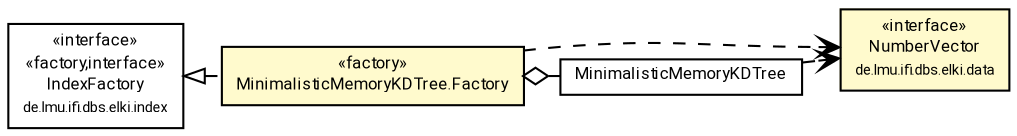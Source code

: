 #!/usr/local/bin/dot
#
# Class diagram 
# Generated by UMLGraph version R5_7_2-60-g0e99a6 (http://www.spinellis.gr/umlgraph/)
#

digraph G {
	graph [fontnames="svg"]
	edge [fontname="Roboto",fontsize=7,labelfontname="Roboto",labelfontsize=7,color="black"];
	node [fontname="Roboto",fontcolor="black",fontsize=8,shape=plaintext,margin=0,width=0,height=0];
	nodesep=0.15;
	ranksep=0.25;
	rankdir=LR;
	// de.lmu.ifi.dbs.elki.index.IndexFactory<V>
	c6957729 [label=<<table title="de.lmu.ifi.dbs.elki.index.IndexFactory" border="0" cellborder="1" cellspacing="0" cellpadding="2" href="../../../IndexFactory.html" target="_parent">
		<tr><td><table border="0" cellspacing="0" cellpadding="1">
		<tr><td align="center" balign="center"> &#171;interface&#187; </td></tr>
		<tr><td align="center" balign="center"> &#171;factory,interface&#187; </td></tr>
		<tr><td align="center" balign="center"> <font face="Roboto">IndexFactory</font> </td></tr>
		<tr><td align="center" balign="center"> <font face="Roboto" point-size="7.0">de.lmu.ifi.dbs.elki.index</font> </td></tr>
		</table></td></tr>
		</table>>, URL="../../../IndexFactory.html"];
	// de.lmu.ifi.dbs.elki.data.NumberVector
	c6957794 [label=<<table title="de.lmu.ifi.dbs.elki.data.NumberVector" border="0" cellborder="1" cellspacing="0" cellpadding="2" bgcolor="LemonChiffon" href="../../../../data/NumberVector.html" target="_parent">
		<tr><td><table border="0" cellspacing="0" cellpadding="1">
		<tr><td align="center" balign="center"> &#171;interface&#187; </td></tr>
		<tr><td align="center" balign="center"> <font face="Roboto">NumberVector</font> </td></tr>
		<tr><td align="center" balign="center"> <font face="Roboto" point-size="7.0">de.lmu.ifi.dbs.elki.data</font> </td></tr>
		</table></td></tr>
		</table>>, URL="../../../../data/NumberVector.html"];
	// de.lmu.ifi.dbs.elki.index.tree.spatial.kd.MinimalisticMemoryKDTree<O extends de.lmu.ifi.dbs.elki.data.NumberVector>
	c6959252 [label=<<table title="de.lmu.ifi.dbs.elki.index.tree.spatial.kd.MinimalisticMemoryKDTree" border="0" cellborder="1" cellspacing="0" cellpadding="2" href="MinimalisticMemoryKDTree.html" target="_parent">
		<tr><td><table border="0" cellspacing="0" cellpadding="1">
		<tr><td align="center" balign="center"> <font face="Roboto">MinimalisticMemoryKDTree</font> </td></tr>
		</table></td></tr>
		</table>>, URL="MinimalisticMemoryKDTree.html"];
	// de.lmu.ifi.dbs.elki.index.tree.spatial.kd.MinimalisticMemoryKDTree.Factory<O extends de.lmu.ifi.dbs.elki.data.NumberVector>
	c6959256 [label=<<table title="de.lmu.ifi.dbs.elki.index.tree.spatial.kd.MinimalisticMemoryKDTree.Factory" border="0" cellborder="1" cellspacing="0" cellpadding="2" bgcolor="lemonChiffon" href="MinimalisticMemoryKDTree.Factory.html" target="_parent">
		<tr><td><table border="0" cellspacing="0" cellpadding="1">
		<tr><td align="center" balign="center"> &#171;factory&#187; </td></tr>
		<tr><td align="center" balign="center"> <font face="Roboto">MinimalisticMemoryKDTree.Factory</font> </td></tr>
		</table></td></tr>
		</table>>, URL="MinimalisticMemoryKDTree.Factory.html"];
	// de.lmu.ifi.dbs.elki.index.tree.spatial.kd.MinimalisticMemoryKDTree.Factory<O extends de.lmu.ifi.dbs.elki.data.NumberVector> implements de.lmu.ifi.dbs.elki.index.IndexFactory<V>
	c6957729 -> c6959256 [arrowtail=empty,style=dashed,dir=back,weight=9];
	// de.lmu.ifi.dbs.elki.index.tree.spatial.kd.MinimalisticMemoryKDTree.Factory<O extends de.lmu.ifi.dbs.elki.data.NumberVector> has de.lmu.ifi.dbs.elki.index.tree.spatial.kd.MinimalisticMemoryKDTree<O extends de.lmu.ifi.dbs.elki.data.NumberVector>
	c6959256 -> c6959252 [arrowhead=none,arrowtail=ediamond,dir=back,weight=4];
	// de.lmu.ifi.dbs.elki.index.tree.spatial.kd.MinimalisticMemoryKDTree<O extends de.lmu.ifi.dbs.elki.data.NumberVector> depend de.lmu.ifi.dbs.elki.data.NumberVector
	c6959252 -> c6957794 [arrowhead=open,style=dashed,weight=0];
	// de.lmu.ifi.dbs.elki.index.tree.spatial.kd.MinimalisticMemoryKDTree.Factory<O extends de.lmu.ifi.dbs.elki.data.NumberVector> depend de.lmu.ifi.dbs.elki.data.NumberVector
	c6959256 -> c6957794 [arrowhead=open,style=dashed,weight=0];
}

